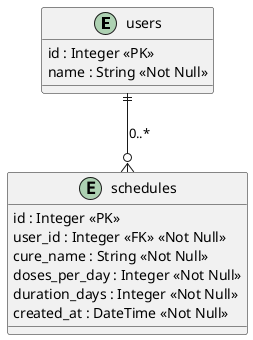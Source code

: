 @startuml ikakbolit

' В процессе разработки использовал расширение PlantUML для VS Code

entity users {
    id : Integer <<PK>>
    name : String <<Not Null>>
}

entity schedules {
    id : Integer <<PK>>
    user_id : Integer <<FK>> <<Not Null>>
    cure_name : String <<Not Null>>
    doses_per_day : Integer <<Not Null>>
    duration_days : Integer <<Not Null>>
    created_at : DateTime <<Not Null>>
}

' || - значит 1 юзер должен существовать
' o{ - значит расписаний у одного юзера может быть от 0 до *
users ||--o{ schedules : "0..*"

@enduml
